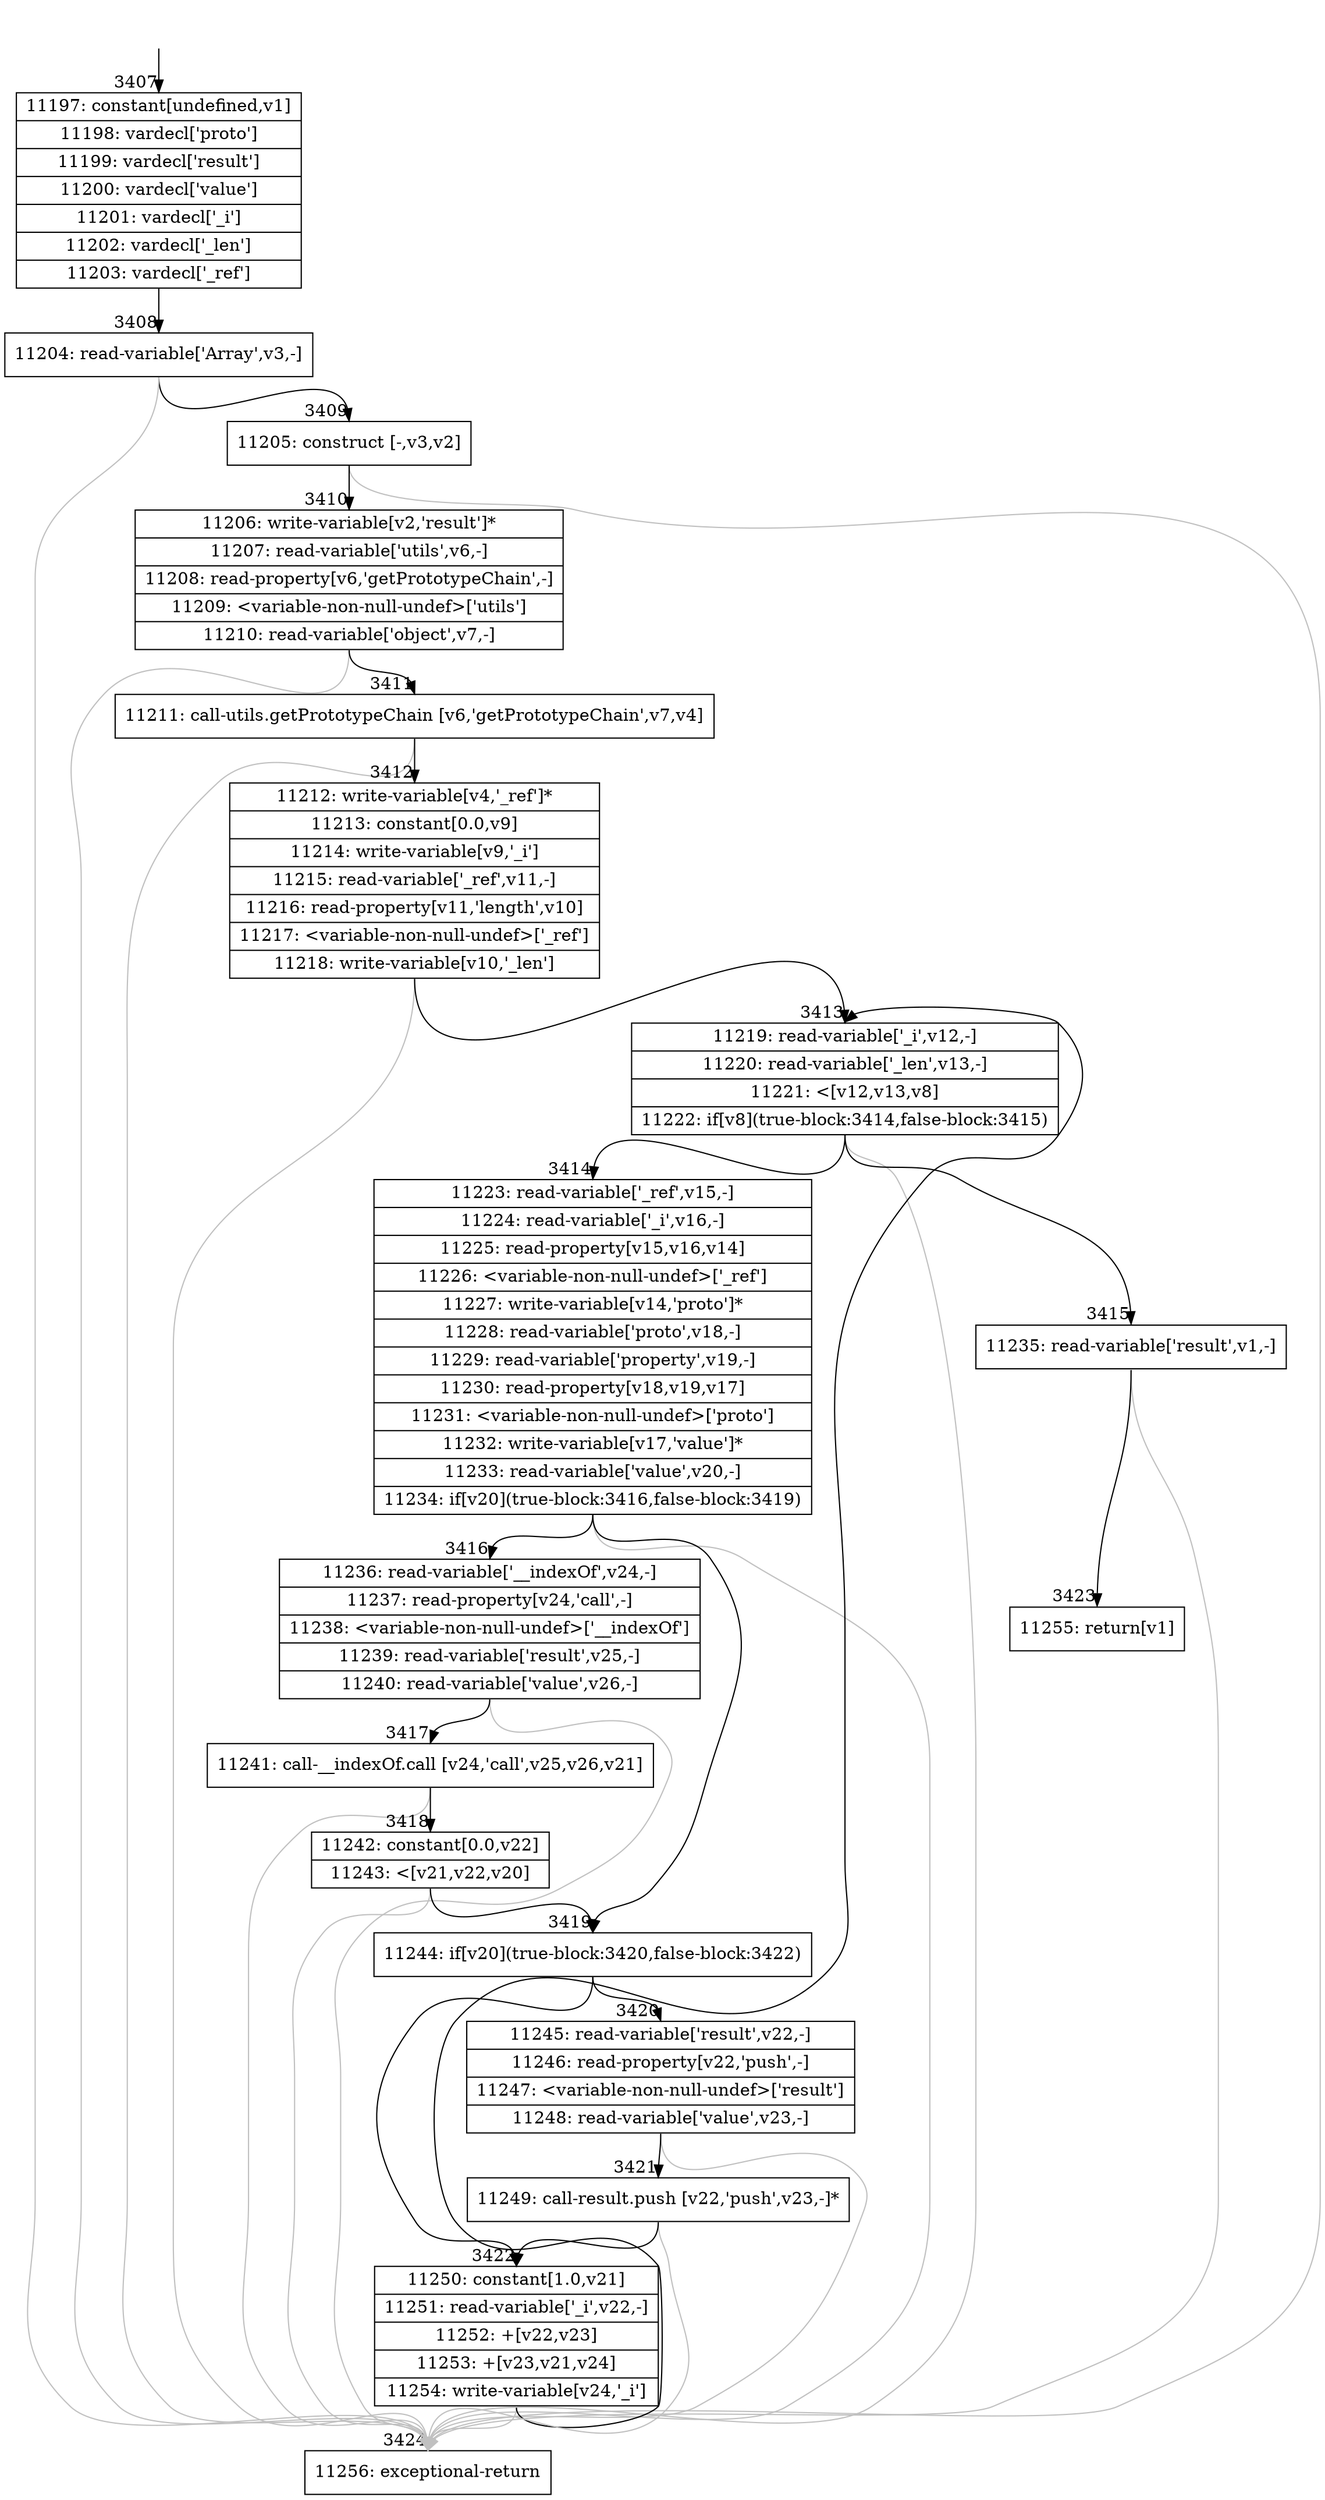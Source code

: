 digraph {
rankdir="TD"
BB_entry270[shape=none,label=""];
BB_entry270 -> BB3407 [tailport=s, headport=n, headlabel="    3407"]
BB3407 [shape=record label="{11197: constant[undefined,v1]|11198: vardecl['proto']|11199: vardecl['result']|11200: vardecl['value']|11201: vardecl['_i']|11202: vardecl['_len']|11203: vardecl['_ref']}" ] 
BB3407 -> BB3408 [tailport=s, headport=n, headlabel="      3408"]
BB3408 [shape=record label="{11204: read-variable['Array',v3,-]}" ] 
BB3408 -> BB3409 [tailport=s, headport=n, headlabel="      3409"]
BB3408 -> BB3424 [tailport=s, headport=n, color=gray, headlabel="      3424"]
BB3409 [shape=record label="{11205: construct [-,v3,v2]}" ] 
BB3409 -> BB3410 [tailport=s, headport=n, headlabel="      3410"]
BB3409 -> BB3424 [tailport=s, headport=n, color=gray]
BB3410 [shape=record label="{11206: write-variable[v2,'result']*|11207: read-variable['utils',v6,-]|11208: read-property[v6,'getPrototypeChain',-]|11209: \<variable-non-null-undef\>['utils']|11210: read-variable['object',v7,-]}" ] 
BB3410 -> BB3411 [tailport=s, headport=n, headlabel="      3411"]
BB3410 -> BB3424 [tailport=s, headport=n, color=gray]
BB3411 [shape=record label="{11211: call-utils.getPrototypeChain [v6,'getPrototypeChain',v7,v4]}" ] 
BB3411 -> BB3412 [tailport=s, headport=n, headlabel="      3412"]
BB3411 -> BB3424 [tailport=s, headport=n, color=gray]
BB3412 [shape=record label="{11212: write-variable[v4,'_ref']*|11213: constant[0.0,v9]|11214: write-variable[v9,'_i']|11215: read-variable['_ref',v11,-]|11216: read-property[v11,'length',v10]|11217: \<variable-non-null-undef\>['_ref']|11218: write-variable[v10,'_len']}" ] 
BB3412 -> BB3413 [tailport=s, headport=n, headlabel="      3413"]
BB3412 -> BB3424 [tailport=s, headport=n, color=gray]
BB3413 [shape=record label="{11219: read-variable['_i',v12,-]|11220: read-variable['_len',v13,-]|11221: \<[v12,v13,v8]|11222: if[v8](true-block:3414,false-block:3415)}" ] 
BB3413 -> BB3414 [tailport=s, headport=n, headlabel="      3414"]
BB3413 -> BB3415 [tailport=s, headport=n, headlabel="      3415"]
BB3413 -> BB3424 [tailport=s, headport=n, color=gray]
BB3414 [shape=record label="{11223: read-variable['_ref',v15,-]|11224: read-variable['_i',v16,-]|11225: read-property[v15,v16,v14]|11226: \<variable-non-null-undef\>['_ref']|11227: write-variable[v14,'proto']*|11228: read-variable['proto',v18,-]|11229: read-variable['property',v19,-]|11230: read-property[v18,v19,v17]|11231: \<variable-non-null-undef\>['proto']|11232: write-variable[v17,'value']*|11233: read-variable['value',v20,-]|11234: if[v20](true-block:3416,false-block:3419)}" ] 
BB3414 -> BB3419 [tailport=s, headport=n, headlabel="      3419"]
BB3414 -> BB3416 [tailport=s, headport=n, headlabel="      3416"]
BB3414 -> BB3424 [tailport=s, headport=n, color=gray]
BB3415 [shape=record label="{11235: read-variable['result',v1,-]}" ] 
BB3415 -> BB3423 [tailport=s, headport=n, headlabel="      3423"]
BB3415 -> BB3424 [tailport=s, headport=n, color=gray]
BB3416 [shape=record label="{11236: read-variable['__indexOf',v24,-]|11237: read-property[v24,'call',-]|11238: \<variable-non-null-undef\>['__indexOf']|11239: read-variable['result',v25,-]|11240: read-variable['value',v26,-]}" ] 
BB3416 -> BB3417 [tailport=s, headport=n, headlabel="      3417"]
BB3416 -> BB3424 [tailport=s, headport=n, color=gray]
BB3417 [shape=record label="{11241: call-__indexOf.call [v24,'call',v25,v26,v21]}" ] 
BB3417 -> BB3418 [tailport=s, headport=n, headlabel="      3418"]
BB3417 -> BB3424 [tailport=s, headport=n, color=gray]
BB3418 [shape=record label="{11242: constant[0.0,v22]|11243: \<[v21,v22,v20]}" ] 
BB3418 -> BB3419 [tailport=s, headport=n]
BB3418 -> BB3424 [tailport=s, headport=n, color=gray]
BB3419 [shape=record label="{11244: if[v20](true-block:3420,false-block:3422)}" ] 
BB3419 -> BB3420 [tailport=s, headport=n, headlabel="      3420"]
BB3419 -> BB3422 [tailport=s, headport=n, headlabel="      3422"]
BB3420 [shape=record label="{11245: read-variable['result',v22,-]|11246: read-property[v22,'push',-]|11247: \<variable-non-null-undef\>['result']|11248: read-variable['value',v23,-]}" ] 
BB3420 -> BB3421 [tailport=s, headport=n, headlabel="      3421"]
BB3420 -> BB3424 [tailport=s, headport=n, color=gray]
BB3421 [shape=record label="{11249: call-result.push [v22,'push',v23,-]*}" ] 
BB3421 -> BB3422 [tailport=s, headport=n]
BB3421 -> BB3424 [tailport=s, headport=n, color=gray]
BB3422 [shape=record label="{11250: constant[1.0,v21]|11251: read-variable['_i',v22,-]|11252: +[v22,v23]|11253: +[v23,v21,v24]|11254: write-variable[v24,'_i']}" ] 
BB3422 -> BB3413 [tailport=s, headport=n]
BB3422 -> BB3424 [tailport=s, headport=n, color=gray]
BB3423 [shape=record label="{11255: return[v1]}" ] 
BB3424 [shape=record label="{11256: exceptional-return}" ] 
//#$~ 2977
}
